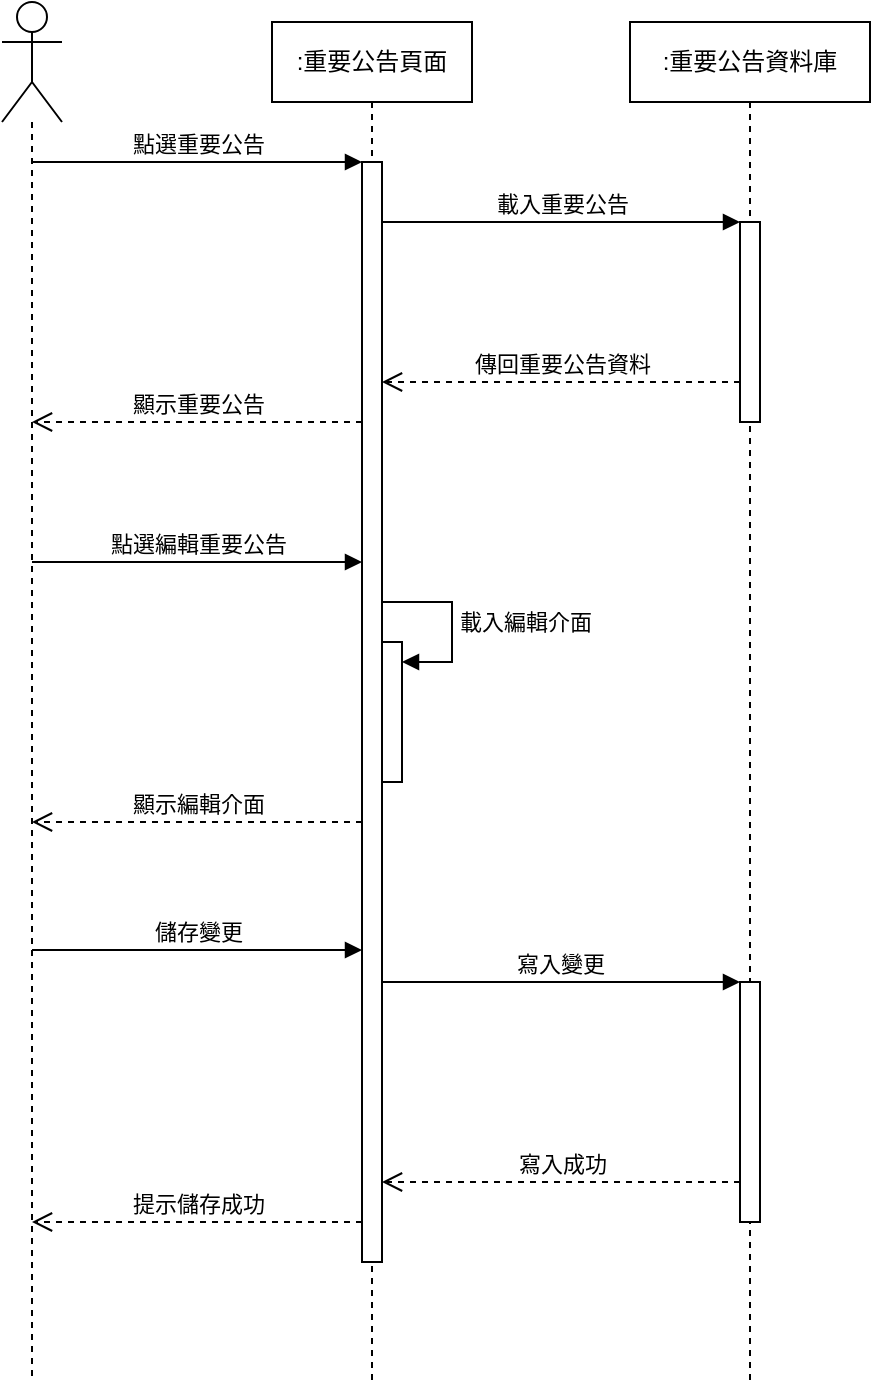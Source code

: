 <mxfile version="21.6.5" type="device">
  <diagram name="Page-1" id="2YBvvXClWsGukQMizWep">
    <mxGraphModel dx="978" dy="571" grid="1" gridSize="10" guides="1" tooltips="1" connect="1" arrows="1" fold="1" page="1" pageScale="1" pageWidth="827" pageHeight="1169" math="0" shadow="0">
      <root>
        <mxCell id="0" />
        <mxCell id="1" parent="0" />
        <mxCell id="aM9ryv3xv72pqoxQDRHE-1" value=":重要公告頁面" style="shape=umlLifeline;perimeter=lifelinePerimeter;whiteSpace=wrap;html=1;container=0;dropTarget=0;collapsible=0;recursiveResize=0;outlineConnect=0;portConstraint=eastwest;newEdgeStyle={&quot;edgeStyle&quot;:&quot;elbowEdgeStyle&quot;,&quot;elbow&quot;:&quot;vertical&quot;,&quot;curved&quot;:0,&quot;rounded&quot;:0};" parent="1" vertex="1">
          <mxGeometry x="175" y="50" width="100" height="680" as="geometry" />
        </mxCell>
        <mxCell id="aM9ryv3xv72pqoxQDRHE-2" value="" style="html=1;points=[];perimeter=orthogonalPerimeter;outlineConnect=0;targetShapes=umlLifeline;portConstraint=eastwest;newEdgeStyle={&quot;edgeStyle&quot;:&quot;elbowEdgeStyle&quot;,&quot;elbow&quot;:&quot;vertical&quot;,&quot;curved&quot;:0,&quot;rounded&quot;:0};" parent="aM9ryv3xv72pqoxQDRHE-1" vertex="1">
          <mxGeometry x="45" y="70" width="10" height="550" as="geometry" />
        </mxCell>
        <mxCell id="ceOm1Rmb6s5dr9ztonqF-9" value="" style="html=1;points=[];perimeter=orthogonalPerimeter;outlineConnect=0;targetShapes=umlLifeline;portConstraint=eastwest;newEdgeStyle={&quot;edgeStyle&quot;:&quot;elbowEdgeStyle&quot;,&quot;elbow&quot;:&quot;vertical&quot;,&quot;curved&quot;:0,&quot;rounded&quot;:0};" vertex="1" parent="aM9ryv3xv72pqoxQDRHE-1">
          <mxGeometry x="55" y="310" width="10" height="70" as="geometry" />
        </mxCell>
        <mxCell id="ceOm1Rmb6s5dr9ztonqF-10" value="載入編輯介面" style="html=1;align=left;spacingLeft=2;endArrow=block;rounded=0;edgeStyle=orthogonalEdgeStyle;curved=0;rounded=0;" edge="1" target="ceOm1Rmb6s5dr9ztonqF-9" parent="aM9ryv3xv72pqoxQDRHE-1" source="aM9ryv3xv72pqoxQDRHE-2">
          <mxGeometry relative="1" as="geometry">
            <mxPoint x="55" y="304" as="sourcePoint" />
            <Array as="points">
              <mxPoint x="90" y="290" />
              <mxPoint x="90" y="320" />
            </Array>
          </mxGeometry>
        </mxCell>
        <mxCell id="FATohEn67VC4ZCUtdnCY-14" value="" style="shape=umlLifeline;perimeter=lifelinePerimeter;whiteSpace=wrap;html=1;container=1;dropTarget=0;collapsible=0;recursiveResize=0;outlineConnect=0;portConstraint=eastwest;newEdgeStyle={&quot;edgeStyle&quot;:&quot;elbowEdgeStyle&quot;,&quot;elbow&quot;:&quot;vertical&quot;,&quot;curved&quot;:0,&quot;rounded&quot;:0};participant=umlActor;size=60;" parent="1" vertex="1">
          <mxGeometry x="40" y="40" width="30" height="690" as="geometry" />
        </mxCell>
        <mxCell id="FATohEn67VC4ZCUtdnCY-15" value="點選重要公告" style="html=1;verticalAlign=bottom;endArrow=block;edgeStyle=elbowEdgeStyle;elbow=vertical;curved=0;rounded=0;" parent="1" source="FATohEn67VC4ZCUtdnCY-14" target="aM9ryv3xv72pqoxQDRHE-2" edge="1">
          <mxGeometry width="80" relative="1" as="geometry">
            <mxPoint x="54.81" y="129.997" as="sourcePoint" />
            <mxPoint x="220" y="129.997" as="targetPoint" />
            <Array as="points">
              <mxPoint x="140" y="120" />
            </Array>
          </mxGeometry>
        </mxCell>
        <mxCell id="CKTwQmuFr4gLuuUH_9-y-1" value=":重要公告資料庫" style="shape=umlLifeline;perimeter=lifelinePerimeter;whiteSpace=wrap;html=1;container=0;dropTarget=0;collapsible=0;recursiveResize=0;outlineConnect=0;portConstraint=eastwest;newEdgeStyle={&quot;edgeStyle&quot;:&quot;elbowEdgeStyle&quot;,&quot;elbow&quot;:&quot;vertical&quot;,&quot;curved&quot;:0,&quot;rounded&quot;:0};" parent="1" vertex="1">
          <mxGeometry x="354" y="50" width="120" height="680" as="geometry" />
        </mxCell>
        <mxCell id="CKTwQmuFr4gLuuUH_9-y-2" value="" style="html=1;points=[];perimeter=orthogonalPerimeter;outlineConnect=0;targetShapes=umlLifeline;portConstraint=eastwest;newEdgeStyle={&quot;edgeStyle&quot;:&quot;elbowEdgeStyle&quot;,&quot;elbow&quot;:&quot;vertical&quot;,&quot;curved&quot;:0,&quot;rounded&quot;:0};" parent="CKTwQmuFr4gLuuUH_9-y-1" vertex="1">
          <mxGeometry x="55" y="100" width="10" height="100" as="geometry" />
        </mxCell>
        <mxCell id="ItiBLyQB8SKyGbtP-Z__-48" value="" style="html=1;points=[];perimeter=orthogonalPerimeter;outlineConnect=0;targetShapes=umlLifeline;portConstraint=eastwest;newEdgeStyle={&quot;edgeStyle&quot;:&quot;elbowEdgeStyle&quot;,&quot;elbow&quot;:&quot;vertical&quot;,&quot;curved&quot;:0,&quot;rounded&quot;:0};" parent="CKTwQmuFr4gLuuUH_9-y-1" vertex="1">
          <mxGeometry x="55" y="480" width="10" height="120" as="geometry" />
        </mxCell>
        <mxCell id="CKTwQmuFr4gLuuUH_9-y-3" value="載入重要公告" style="html=1;verticalAlign=bottom;endArrow=block;edgeStyle=elbowEdgeStyle;elbow=vertical;curved=0;rounded=0;" parent="1" edge="1" target="CKTwQmuFr4gLuuUH_9-y-2" source="aM9ryv3xv72pqoxQDRHE-2">
          <mxGeometry width="80" relative="1" as="geometry">
            <mxPoint x="230" y="149.997" as="sourcePoint" />
            <mxPoint x="413" y="150.14" as="targetPoint" />
            <Array as="points">
              <mxPoint x="323" y="150" />
            </Array>
          </mxGeometry>
        </mxCell>
        <mxCell id="CKTwQmuFr4gLuuUH_9-y-4" value="傳回重要公告資料" style="html=1;verticalAlign=bottom;endArrow=open;dashed=1;endSize=8;edgeStyle=elbowEdgeStyle;elbow=vertical;curved=0;rounded=0;" parent="1" source="CKTwQmuFr4gLuuUH_9-y-2" edge="1" target="aM9ryv3xv72pqoxQDRHE-2">
          <mxGeometry relative="1" as="geometry">
            <mxPoint x="230" y="230" as="targetPoint" />
            <Array as="points">
              <mxPoint x="325" y="230" />
            </Array>
            <mxPoint x="420" y="230" as="sourcePoint" />
          </mxGeometry>
        </mxCell>
        <mxCell id="ceOm1Rmb6s5dr9ztonqF-2" value="點選編輯重要公告" style="html=1;verticalAlign=bottom;endArrow=block;edgeStyle=elbowEdgeStyle;elbow=vertical;curved=0;rounded=0;" edge="1" parent="1" source="FATohEn67VC4ZCUtdnCY-14" target="aM9ryv3xv72pqoxQDRHE-2">
          <mxGeometry width="80" relative="1" as="geometry">
            <mxPoint x="54.667" y="310" as="sourcePoint" />
            <mxPoint x="220" y="310" as="targetPoint" />
            <Array as="points">
              <mxPoint x="150" y="320" />
            </Array>
          </mxGeometry>
        </mxCell>
        <mxCell id="ceOm1Rmb6s5dr9ztonqF-6" value="顯示編輯介面" style="html=1;verticalAlign=bottom;endArrow=open;dashed=1;endSize=8;edgeStyle=elbowEdgeStyle;elbow=vertical;curved=0;rounded=0;" edge="1" parent="1" source="aM9ryv3xv72pqoxQDRHE-2" target="FATohEn67VC4ZCUtdnCY-14">
          <mxGeometry relative="1" as="geometry">
            <mxPoint x="420.0" y="449.998" as="targetPoint" />
            <Array as="points">
              <mxPoint x="170" y="450" />
            </Array>
            <mxPoint x="585.19" y="450.17" as="sourcePoint" />
          </mxGeometry>
        </mxCell>
        <mxCell id="ceOm1Rmb6s5dr9ztonqF-8" value="儲存變更" style="html=1;verticalAlign=bottom;endArrow=block;edgeStyle=elbowEdgeStyle;elbow=vertical;curved=0;rounded=0;" edge="1" parent="1" source="FATohEn67VC4ZCUtdnCY-14" target="aM9ryv3xv72pqoxQDRHE-2">
          <mxGeometry width="80" relative="1" as="geometry">
            <mxPoint x="54.667" y="514" as="sourcePoint" />
            <mxPoint x="220" y="514" as="targetPoint" />
            <Array as="points">
              <mxPoint x="150" y="514" />
            </Array>
          </mxGeometry>
        </mxCell>
        <mxCell id="ceOm1Rmb6s5dr9ztonqF-11" value="寫入變更" style="html=1;verticalAlign=bottom;endArrow=block;edgeStyle=elbowEdgeStyle;elbow=vertical;curved=0;rounded=0;" edge="1" parent="1" source="aM9ryv3xv72pqoxQDRHE-2" target="ItiBLyQB8SKyGbtP-Z__-48">
          <mxGeometry x="-0.004" width="80" relative="1" as="geometry">
            <mxPoint x="230" y="554" as="sourcePoint" />
            <mxPoint x="414" y="564" as="targetPoint" />
            <Array as="points">
              <mxPoint x="340" y="530" />
            </Array>
            <mxPoint as="offset" />
          </mxGeometry>
        </mxCell>
        <mxCell id="ceOm1Rmb6s5dr9ztonqF-14" value="寫入成功" style="html=1;verticalAlign=bottom;endArrow=open;dashed=1;endSize=8;edgeStyle=elbowEdgeStyle;elbow=vertical;curved=0;rounded=0;" edge="1" parent="1" source="ItiBLyQB8SKyGbtP-Z__-48" target="aM9ryv3xv72pqoxQDRHE-2">
          <mxGeometry relative="1" as="geometry">
            <mxPoint x="230" y="624" as="targetPoint" />
            <Array as="points">
              <mxPoint x="330" y="630" />
            </Array>
            <mxPoint x="405" y="624" as="sourcePoint" />
          </mxGeometry>
        </mxCell>
        <mxCell id="ceOm1Rmb6s5dr9ztonqF-15" value="提示儲存成功" style="html=1;verticalAlign=bottom;endArrow=open;dashed=1;endSize=8;edgeStyle=elbowEdgeStyle;elbow=vertical;curved=0;rounded=0;" edge="1" parent="1" source="aM9ryv3xv72pqoxQDRHE-2" target="FATohEn67VC4ZCUtdnCY-14">
          <mxGeometry relative="1" as="geometry">
            <mxPoint x="54.667" y="644" as="targetPoint" />
            <Array as="points">
              <mxPoint x="150" y="650" />
            </Array>
            <mxPoint x="220" y="644" as="sourcePoint" />
          </mxGeometry>
        </mxCell>
        <mxCell id="ceOm1Rmb6s5dr9ztonqF-16" value="顯示重要公告" style="html=1;verticalAlign=bottom;endArrow=open;dashed=1;endSize=8;edgeStyle=elbowEdgeStyle;elbow=vertical;curved=0;rounded=0;" edge="1" parent="1" source="aM9ryv3xv72pqoxQDRHE-2" target="FATohEn67VC4ZCUtdnCY-14">
          <mxGeometry relative="1" as="geometry">
            <mxPoint x="240" y="240" as="targetPoint" />
            <Array as="points">
              <mxPoint x="170" y="250" />
            </Array>
            <mxPoint x="419" y="240" as="sourcePoint" />
          </mxGeometry>
        </mxCell>
      </root>
    </mxGraphModel>
  </diagram>
</mxfile>

